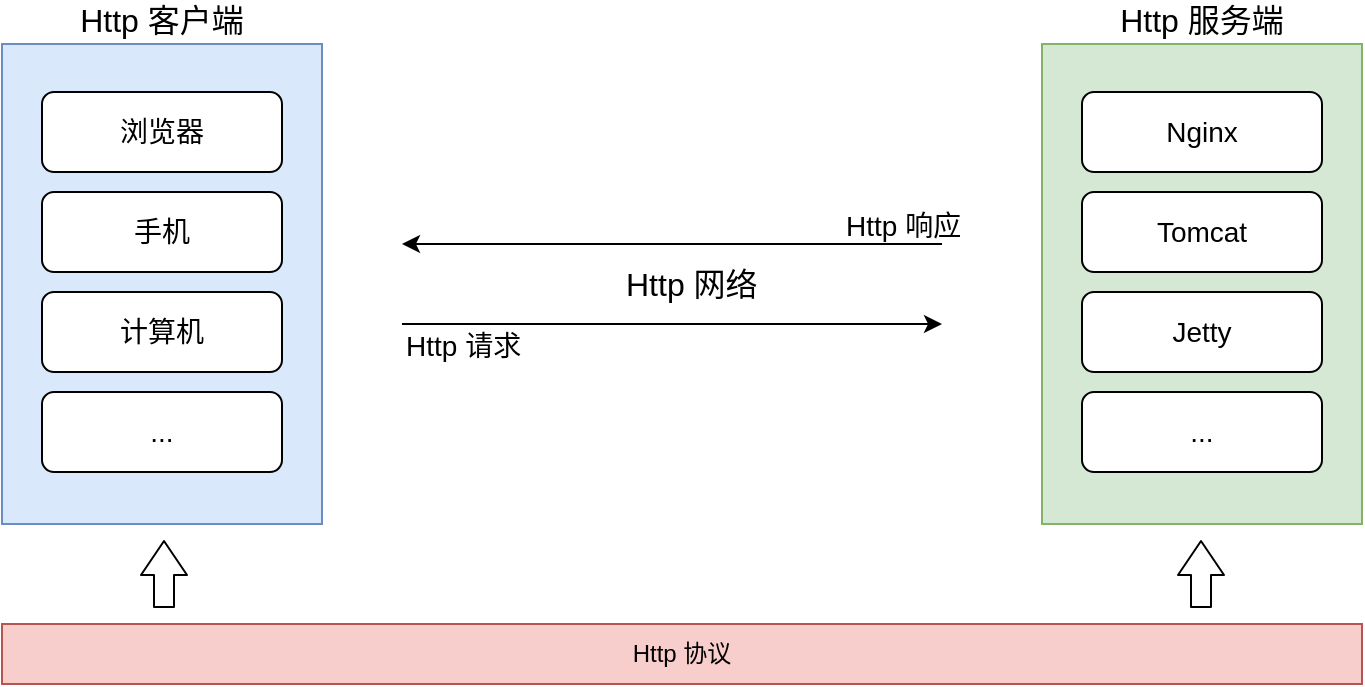 <mxfile version="10.5.2" type="github"><diagram id="xFVonZ8_zCbn0Jq0O_Du" name="1"><mxGraphModel dx="1158" dy="726" grid="1" gridSize="10" guides="1" tooltips="1" connect="1" arrows="1" fold="1" page="1" pageScale="1" pageWidth="827" pageHeight="1169" math="0" shadow="0"><root><mxCell id="0"/><mxCell id="1" parent="0"/><mxCell id="zcrrq2mC1UBAn5U9GPCg-2" value="Http 协议" style="rounded=0;whiteSpace=wrap;html=1;fillColor=#f8cecc;strokeColor=#b85450;" vertex="1" parent="1"><mxGeometry x="80" y="410" width="680" height="30" as="geometry"/></mxCell><mxCell id="zcrrq2mC1UBAn5U9GPCg-3" value="Http 客户端" style="rounded=0;whiteSpace=wrap;html=1;fillColor=#dae8fc;strokeColor=#6c8ebf;labelPosition=center;verticalLabelPosition=top;align=center;verticalAlign=bottom;fontSize=16;" vertex="1" parent="1"><mxGeometry x="80" y="120" width="160" height="240" as="geometry"/></mxCell><mxCell id="zcrrq2mC1UBAn5U9GPCg-5" value="Http 服务端" style="rounded=0;whiteSpace=wrap;html=1;fillColor=#d5e8d4;strokeColor=#82b366;labelPosition=center;verticalLabelPosition=top;align=center;verticalAlign=bottom;fontSize=16;" vertex="1" parent="1"><mxGeometry x="600" y="120" width="160" height="240" as="geometry"/></mxCell><mxCell id="zcrrq2mC1UBAn5U9GPCg-6" value="" style="endArrow=classic;html=1;" edge="1" parent="1"><mxGeometry width="50" height="50" relative="1" as="geometry"><mxPoint x="280" y="260" as="sourcePoint"/><mxPoint x="550" y="260" as="targetPoint"/></mxGeometry></mxCell><mxCell id="zcrrq2mC1UBAn5U9GPCg-7" value="" style="endArrow=none;html=1;startArrow=classic;startFill=1;endFill=0;" edge="1" parent="1"><mxGeometry width="50" height="50" relative="1" as="geometry"><mxPoint x="280" y="220" as="sourcePoint"/><mxPoint x="550" y="220" as="targetPoint"/></mxGeometry></mxCell><mxCell id="zcrrq2mC1UBAn5U9GPCg-8" value="Http 网络" style="text;html=1;resizable=0;points=[];autosize=1;align=left;verticalAlign=top;spacingTop=-4;fontSize=16;comic=0;" vertex="1" parent="1"><mxGeometry x="390" y="228" width="60" height="20" as="geometry"/></mxCell><mxCell id="zcrrq2mC1UBAn5U9GPCg-9" value="" style="shape=flexArrow;endArrow=classic;html=1;endWidth=12;endSize=5.33;" edge="1" parent="1"><mxGeometry width="50" height="50" relative="1" as="geometry"><mxPoint x="161" y="402" as="sourcePoint"/><mxPoint x="161" y="368" as="targetPoint"/></mxGeometry></mxCell><mxCell id="zcrrq2mC1UBAn5U9GPCg-10" value="" style="shape=flexArrow;endArrow=classic;html=1;endWidth=12;endSize=5.33;" edge="1" parent="1"><mxGeometry width="50" height="50" relative="1" as="geometry"><mxPoint x="679.5" y="402" as="sourcePoint"/><mxPoint x="679.5" y="368" as="targetPoint"/></mxGeometry></mxCell><mxCell id="zcrrq2mC1UBAn5U9GPCg-11" value="Http 请求" style="text;html=1;resizable=0;points=[];autosize=1;align=left;verticalAlign=top;spacingTop=-4;fontSize=14;" vertex="1" parent="1"><mxGeometry x="280" y="260" width="60" height="20" as="geometry"/></mxCell><mxCell id="zcrrq2mC1UBAn5U9GPCg-12" value="Http 响应" style="text;html=1;resizable=0;points=[];autosize=1;align=left;verticalAlign=top;spacingTop=-4;fontSize=14;" vertex="1" parent="1"><mxGeometry x="500" y="200" width="60" height="20" as="geometry"/></mxCell><mxCell id="zcrrq2mC1UBAn5U9GPCg-13" value="浏览器" style="rounded=1;whiteSpace=wrap;html=1;comic=0;fontSize=14;" vertex="1" parent="1"><mxGeometry x="100" y="144" width="120" height="40" as="geometry"/></mxCell><mxCell id="zcrrq2mC1UBAn5U9GPCg-14" value="手机" style="rounded=1;whiteSpace=wrap;html=1;comic=0;fontSize=14;" vertex="1" parent="1"><mxGeometry x="100" y="194" width="120" height="40" as="geometry"/></mxCell><mxCell id="zcrrq2mC1UBAn5U9GPCg-15" value="计算机" style="rounded=1;whiteSpace=wrap;html=1;comic=0;fontSize=14;" vertex="1" parent="1"><mxGeometry x="100" y="244" width="120" height="40" as="geometry"/></mxCell><mxCell id="zcrrq2mC1UBAn5U9GPCg-16" value="..." style="rounded=1;whiteSpace=wrap;html=1;comic=0;fontSize=14;" vertex="1" parent="1"><mxGeometry x="100" y="294" width="120" height="40" as="geometry"/></mxCell><mxCell id="zcrrq2mC1UBAn5U9GPCg-17" value="Nginx" style="rounded=1;whiteSpace=wrap;html=1;comic=0;fontSize=14;" vertex="1" parent="1"><mxGeometry x="620" y="144" width="120" height="40" as="geometry"/></mxCell><mxCell id="zcrrq2mC1UBAn5U9GPCg-18" value="Tomcat" style="rounded=1;whiteSpace=wrap;html=1;comic=0;fontSize=14;" vertex="1" parent="1"><mxGeometry x="620" y="194" width="120" height="40" as="geometry"/></mxCell><mxCell id="zcrrq2mC1UBAn5U9GPCg-19" value="Jetty" style="rounded=1;whiteSpace=wrap;html=1;comic=0;fontSize=14;" vertex="1" parent="1"><mxGeometry x="620" y="244" width="120" height="40" as="geometry"/></mxCell><mxCell id="zcrrq2mC1UBAn5U9GPCg-20" value="..." style="rounded=1;whiteSpace=wrap;html=1;comic=0;fontSize=14;" vertex="1" parent="1"><mxGeometry x="620" y="294" width="120" height="40" as="geometry"/></mxCell></root></mxGraphModel></diagram></mxfile>